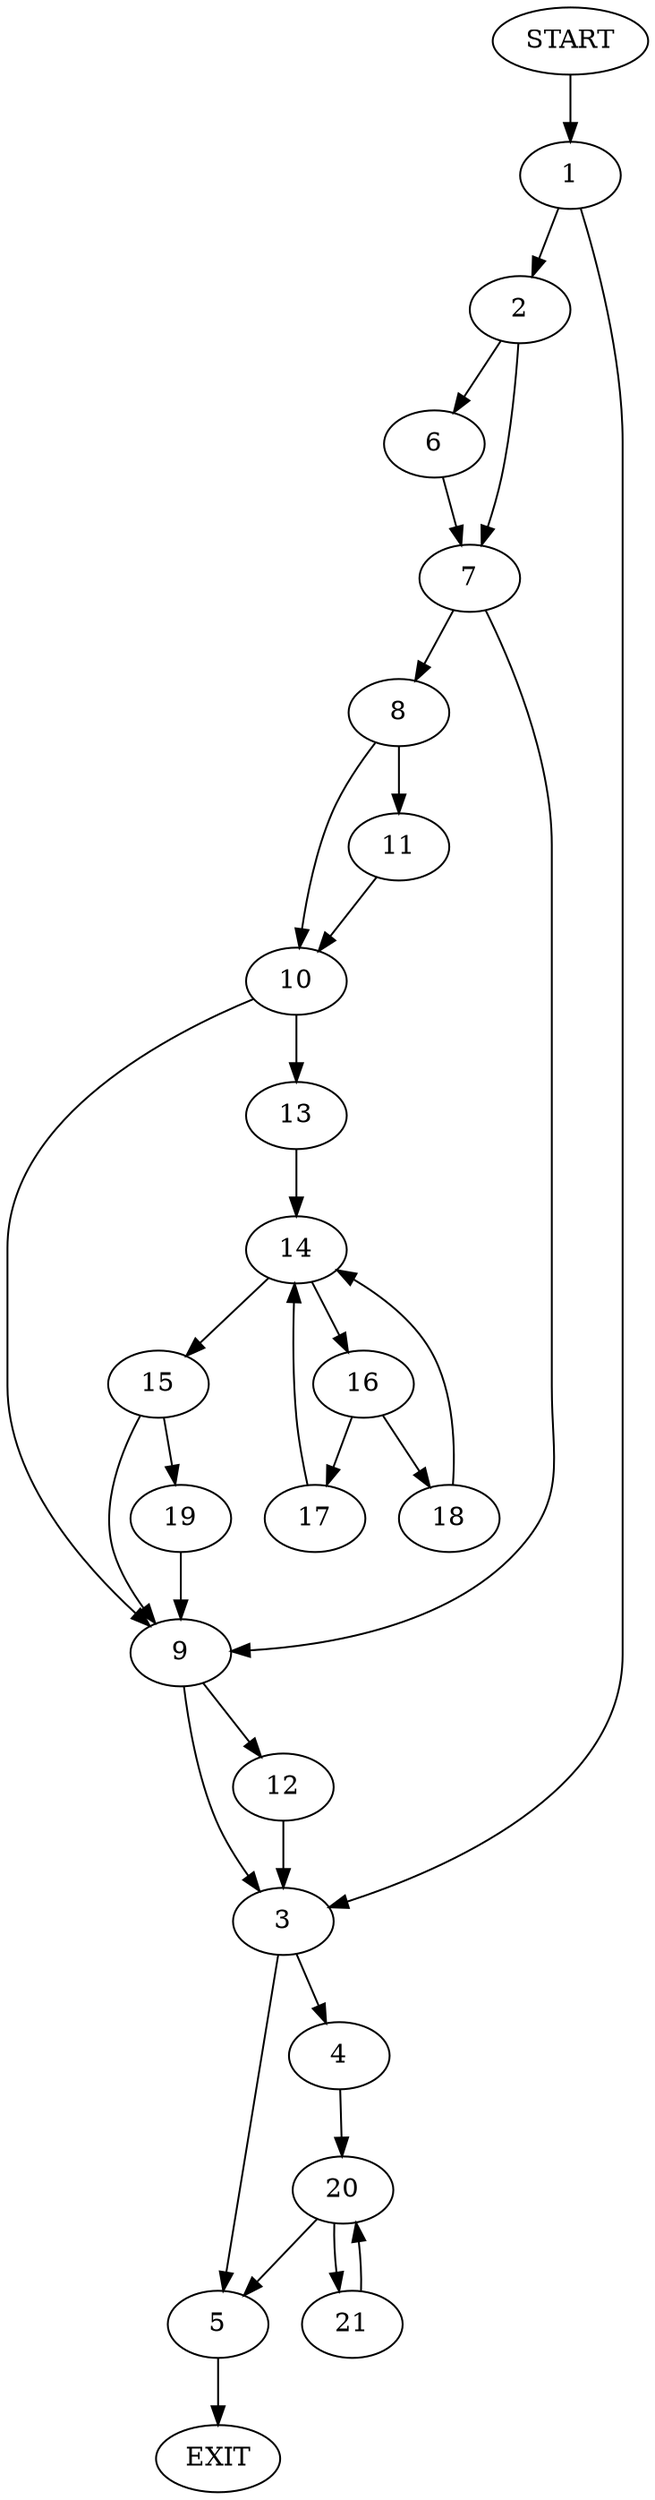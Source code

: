 digraph {
0 [label="START"]
22 [label="EXIT"]
0 -> 1
1 -> 2
1 -> 3
3 -> 4
3 -> 5
2 -> 6
2 -> 7
6 -> 7
7 -> 8
7 -> 9
8 -> 10
8 -> 11
9 -> 12
9 -> 3
11 -> 10
10 -> 13
10 -> 9
13 -> 14
14 -> 15
14 -> 16
16 -> 17
16 -> 18
15 -> 19
15 -> 9
17 -> 14
18 -> 14
19 -> 9
12 -> 3
5 -> 22
4 -> 20
20 -> 5
20 -> 21
21 -> 20
}
